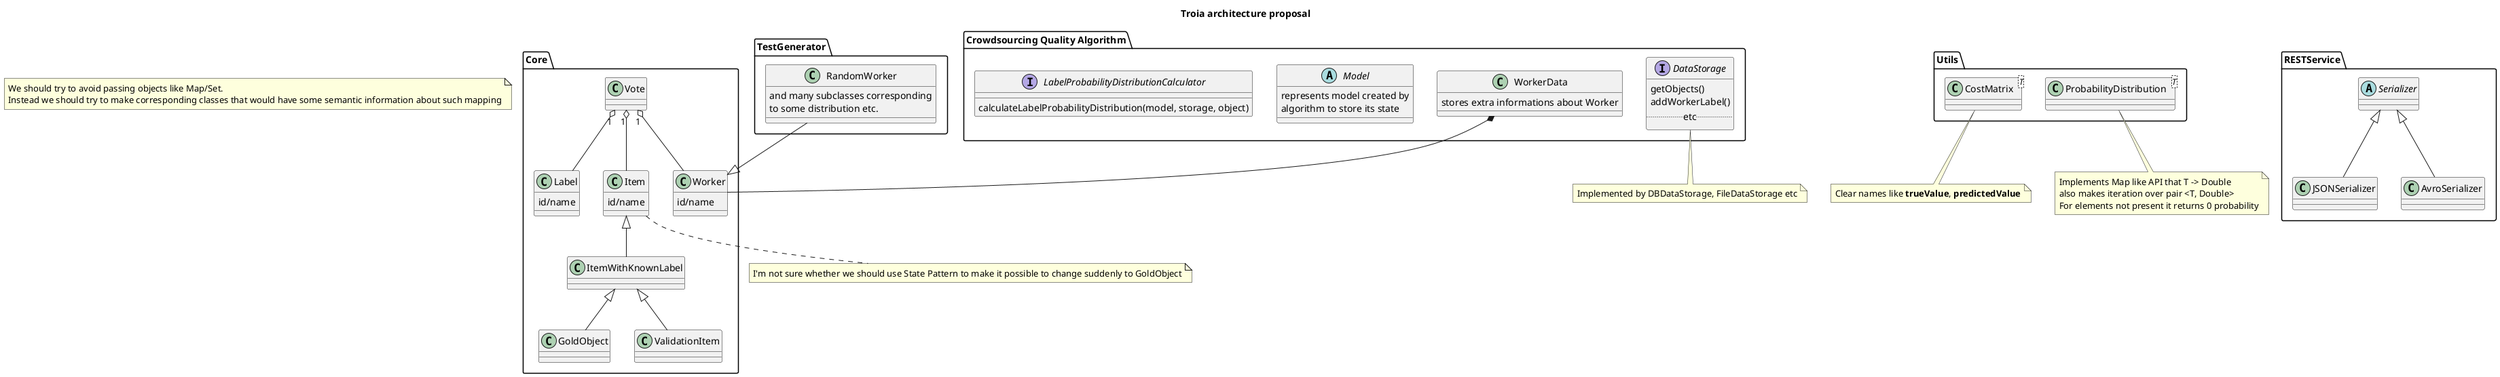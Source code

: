 @startuml


title Troia architecture proposal

note "We should try to avoid passing objects like Map/Set.\nInstead we should try to make corresponding classes that would have some semantic information about such mapping" as OveralNote


package "Core" {
    class Label {
        id/name
    }
    class Worker {
        id/name
    }
    class Item {
        id/name
    }
    Vote "1" o-- Label
    Vote "1" o-- Worker
    Vote "1" o-- Item

    Item <|-- ItemWithKnownLabel
    ItemWithKnownLabel <|-- GoldObject
    ItemWithKnownLabel <|-- ValidationItem
}

note "I'm not sure whether we should use State Pattern to make it possible to change suddenly to GoldObject" as NoteTroiaObject
Item .. NoteTroiaObject


package "Utils" {
    class CostMatrix<T>
    class ProbabilityDistribution<T>
}

note "Implements Map like API that T -> Double\nalso makes iteration over pair <T, Double>\nFor elements not present it returns 0 probability" as NoteProbabilityDistribution
note "Clear names like <B>trueValue</B>, <B>predictedValue</B>" as NoteCostMatrix

ProbabilityDistribution .. NoteProbabilityDistribution
CostMatrix .. NoteCostMatrix


package "Crowdsourcing Quality Algorithm" {
    interface DataStorage {
        getObjects()
        addWorkerLabel()
        .. etc ..
    }

    class WorkerData {
        stores extra informations about Worker
    }
    WorkerData *-- Worker

    abstract Model {
        represents model created by
        algorithm to store its state
    }

    interface LabelProbabilityDistributionCalculator {
        calculateLabelProbabilityDistribution(model, storage, object)
    }
}


note "Implemented by DBDataStorage, FileDataStorage etc" as NoteDataStorage
DataStorage .. NoteDataStorage


package TestGenerator {
    class RandomWorker {
        and many subclasses corresponding
        to some distribution etc.
    }
    RandomWorker --|> Worker

}

package RESTService {
    abstract class Serializer
    Serializer <|-- JSONSerializer
    Serializer <|-- AvroSerializer
}
@enduml